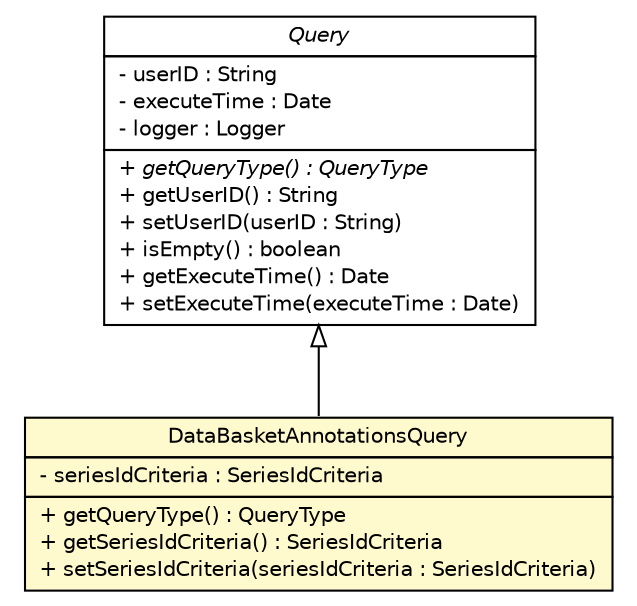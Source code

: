 #!/usr/local/bin/dot
#
# Class diagram 
# Generated by UmlGraph version 4.8 (http://www.spinellis.gr/sw/umlgraph)
#

digraph G {
	edge [fontname="Helvetica",fontsize=10,labelfontname="Helvetica",labelfontsize=10];
	node [fontname="Helvetica",fontsize=10,shape=plaintext];
	// gov.nih.nci.ncia.query.DataBasketAnnotationsQuery
	c43854 [label=<<table border="0" cellborder="1" cellspacing="0" cellpadding="2" port="p" bgcolor="lemonChiffon" href="./DataBasketAnnotationsQuery.html">
		<tr><td><table border="0" cellspacing="0" cellpadding="1">
			<tr><td> DataBasketAnnotationsQuery </td></tr>
		</table></td></tr>
		<tr><td><table border="0" cellspacing="0" cellpadding="1">
			<tr><td align="left"> - seriesIdCriteria : SeriesIdCriteria </td></tr>
		</table></td></tr>
		<tr><td><table border="0" cellspacing="0" cellpadding="1">
			<tr><td align="left"> + getQueryType() : QueryType </td></tr>
			<tr><td align="left"> + getSeriesIdCriteria() : SeriesIdCriteria </td></tr>
			<tr><td align="left"> + setSeriesIdCriteria(seriesIdCriteria : SeriesIdCriteria) </td></tr>
		</table></td></tr>
		</table>>, fontname="Helvetica", fontcolor="black", fontsize=10.0];
	// gov.nih.nci.ncia.query.Query
	c43860 [label=<<table border="0" cellborder="1" cellspacing="0" cellpadding="2" port="p" href="./Query.html">
		<tr><td><table border="0" cellspacing="0" cellpadding="1">
			<tr><td><font face="Helvetica-Oblique"> Query </font></td></tr>
		</table></td></tr>
		<tr><td><table border="0" cellspacing="0" cellpadding="1">
			<tr><td align="left"> - userID : String </td></tr>
			<tr><td align="left"> - executeTime : Date </td></tr>
			<tr><td align="left"> - logger : Logger </td></tr>
		</table></td></tr>
		<tr><td><table border="0" cellspacing="0" cellpadding="1">
			<tr><td align="left"><font face="Helvetica-Oblique" point-size="10.0"> + getQueryType() : QueryType </font></td></tr>
			<tr><td align="left"> + getUserID() : String </td></tr>
			<tr><td align="left"> + setUserID(userID : String) </td></tr>
			<tr><td align="left"> + isEmpty() : boolean </td></tr>
			<tr><td align="left"> + getExecuteTime() : Date </td></tr>
			<tr><td align="left"> + setExecuteTime(executeTime : Date) </td></tr>
		</table></td></tr>
		</table>>, fontname="Helvetica", fontcolor="black", fontsize=10.0];
	//gov.nih.nci.ncia.query.DataBasketAnnotationsQuery extends gov.nih.nci.ncia.query.Query
	c43860:p -> c43854:p [dir=back,arrowtail=empty];
}

